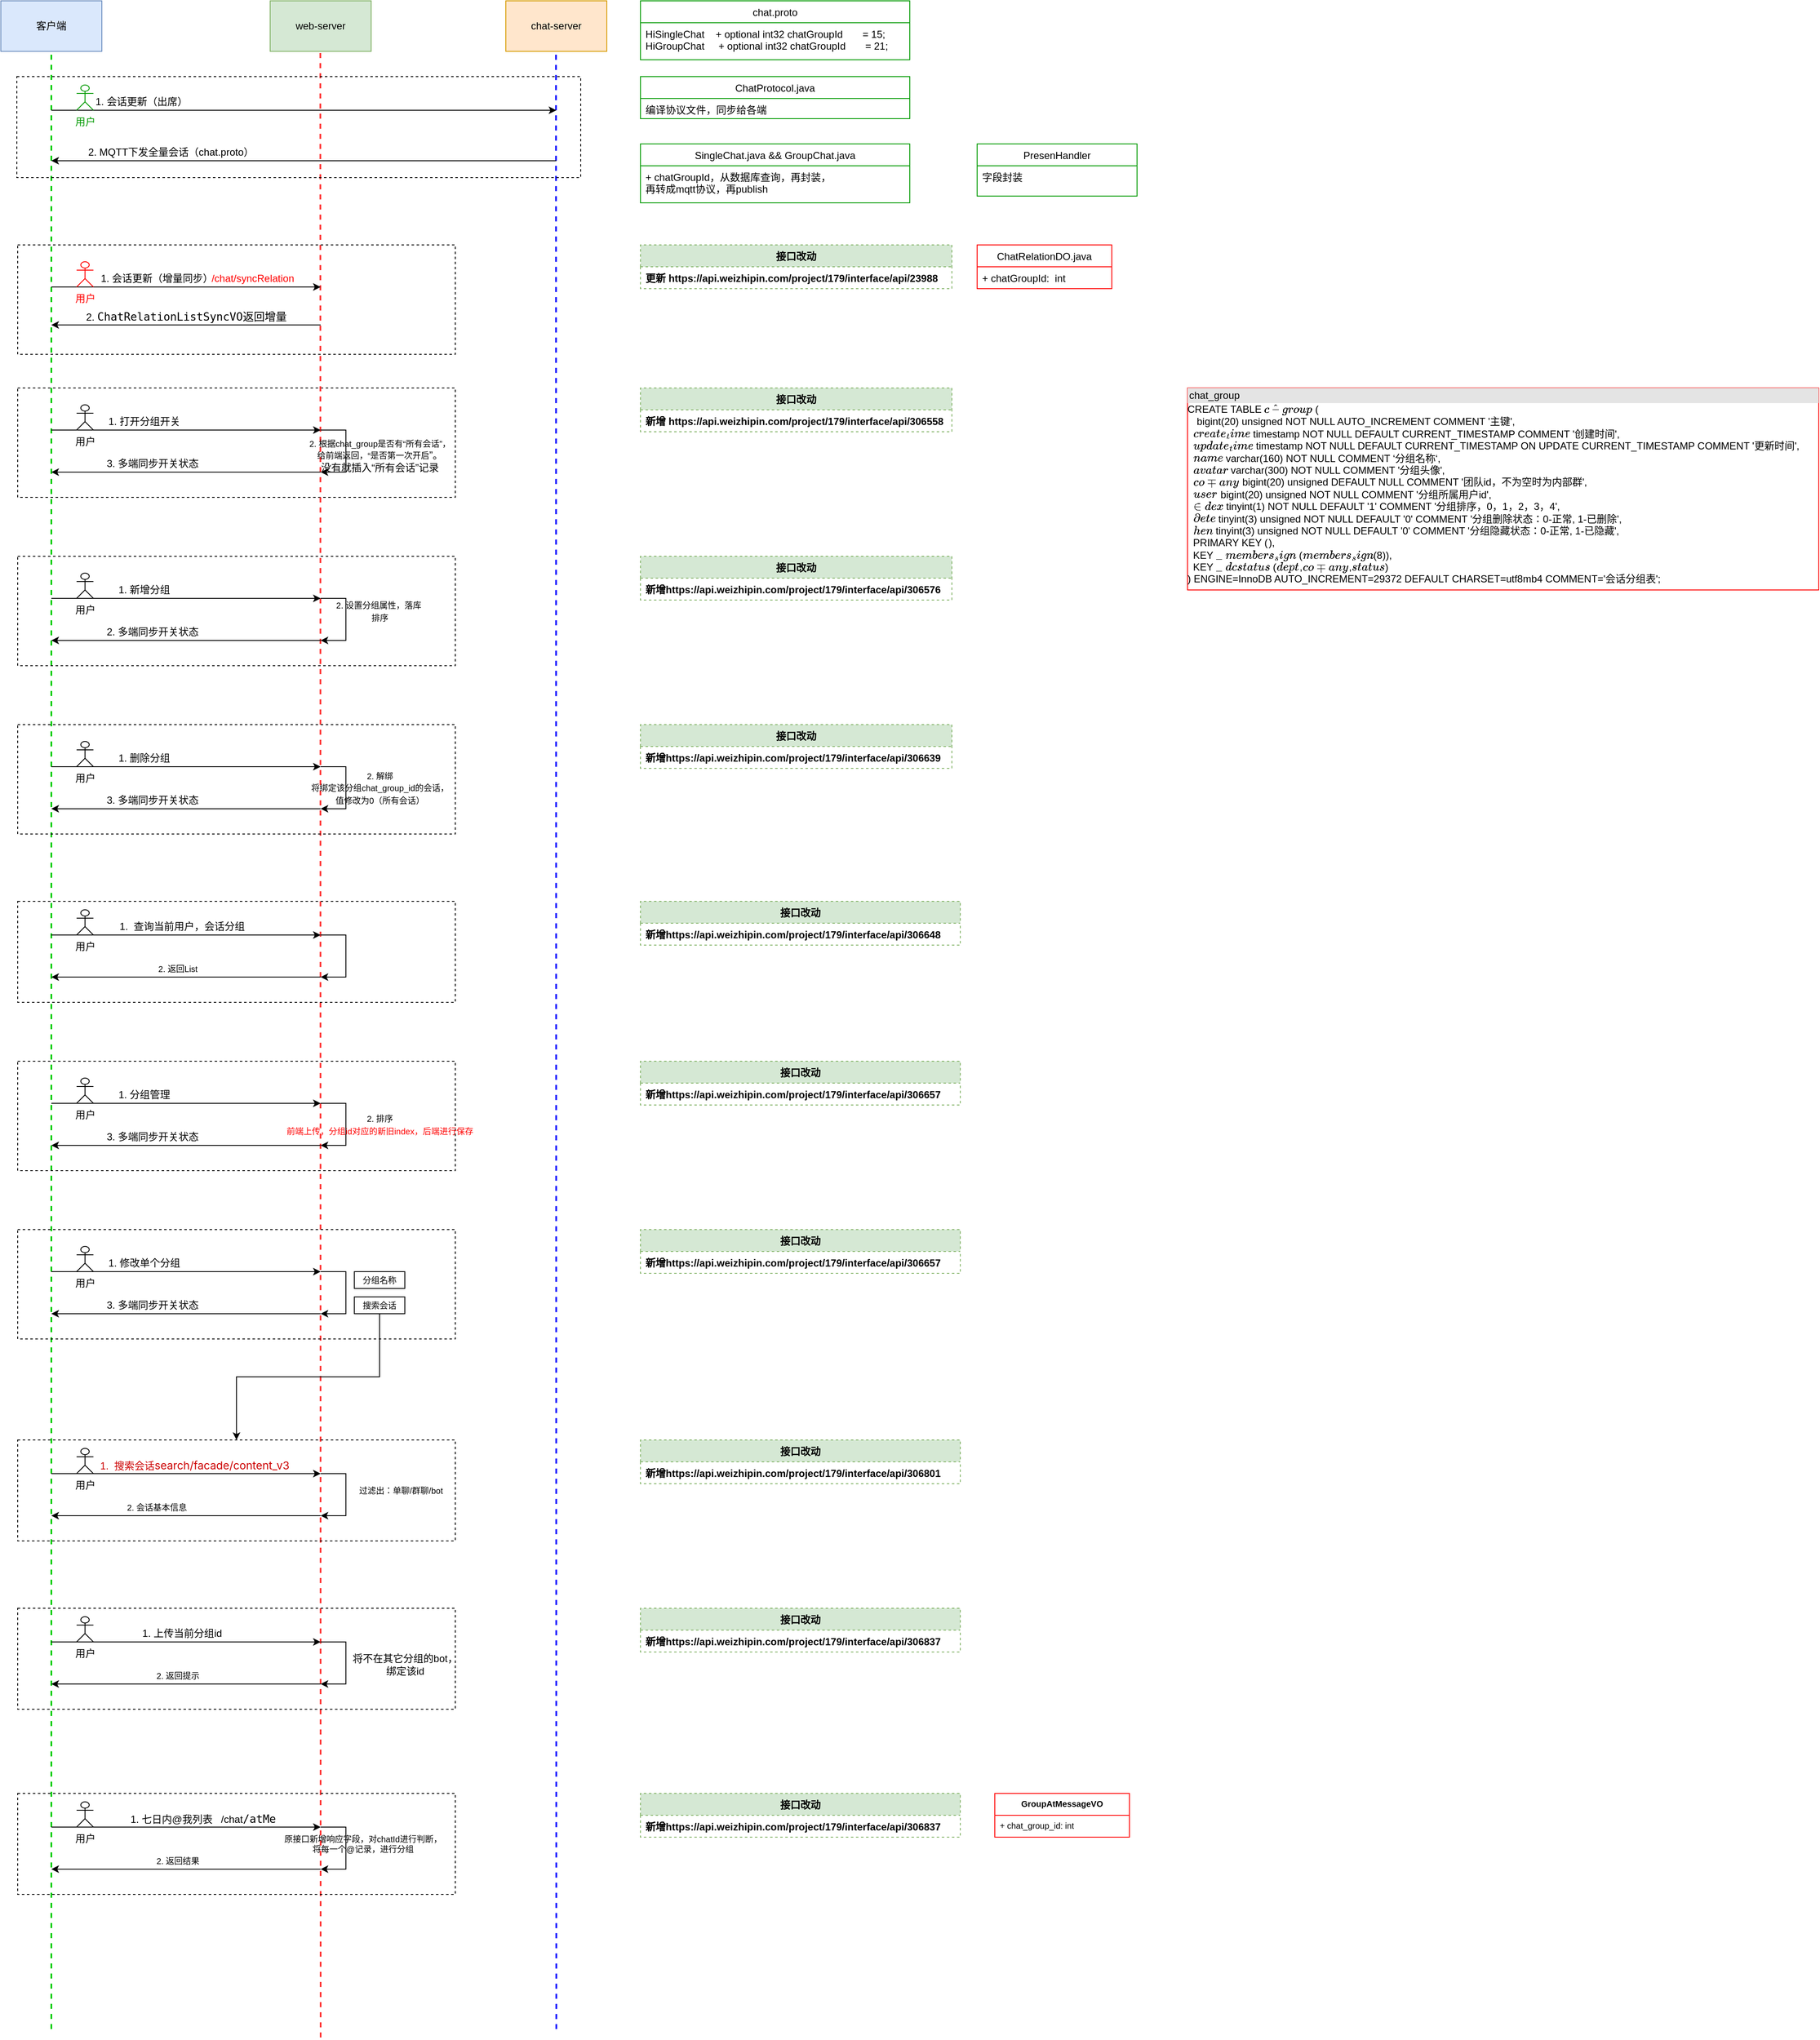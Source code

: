 <mxfile version="18.0.7" type="github">
  <diagram id="2Kw0UDBsUmubdd8x-OYx" name="Page-1">
    <mxGraphModel dx="1878" dy="953" grid="1" gridSize="10" guides="1" tooltips="1" connect="1" arrows="1" fold="1" page="1" pageScale="1" pageWidth="827" pageHeight="1169" math="0" shadow="0">
      <root>
        <mxCell id="0" />
        <mxCell id="1" parent="0" />
        <mxCell id="W-_6HZPZvxM8ELVaEarW-81" value="" style="rounded=0;whiteSpace=wrap;html=1;labelBackgroundColor=none;fontColor=#000000;strokeColor=#000000;dashed=1;fillColor=none;" vertex="1" parent="1">
          <mxGeometry x="80" y="530" width="520" height="130" as="geometry" />
        </mxCell>
        <mxCell id="W-_6HZPZvxM8ELVaEarW-2" value="客户端" style="rounded=0;whiteSpace=wrap;html=1;fillColor=#dae8fc;strokeColor=#6c8ebf;" vertex="1" parent="1">
          <mxGeometry x="60" y="70" width="120" height="60" as="geometry" />
        </mxCell>
        <mxCell id="W-_6HZPZvxM8ELVaEarW-3" value="web-server" style="rounded=0;whiteSpace=wrap;html=1;fillColor=#d5e8d4;strokeColor=#82b366;" vertex="1" parent="1">
          <mxGeometry x="380" y="70" width="120" height="60" as="geometry" />
        </mxCell>
        <mxCell id="W-_6HZPZvxM8ELVaEarW-5" value="" style="endArrow=none;dashed=1;html=1;rounded=0;entryX=0.5;entryY=1;entryDx=0;entryDy=0;strokeColor=#00CC00;strokeWidth=2;" edge="1" parent="1" target="W-_6HZPZvxM8ELVaEarW-2">
          <mxGeometry width="50" height="50" relative="1" as="geometry">
            <mxPoint x="120" y="2480" as="sourcePoint" />
            <mxPoint x="530" y="240" as="targetPoint" />
          </mxGeometry>
        </mxCell>
        <mxCell id="W-_6HZPZvxM8ELVaEarW-6" value="" style="endArrow=none;dashed=1;html=1;rounded=0;entryX=0.5;entryY=1;entryDx=0;entryDy=0;strokeWidth=2;strokeColor=#FF3333;" edge="1" parent="1">
          <mxGeometry width="50" height="50" relative="1" as="geometry">
            <mxPoint x="440" y="2490" as="sourcePoint" />
            <mxPoint x="439.63" y="130" as="targetPoint" />
          </mxGeometry>
        </mxCell>
        <mxCell id="W-_6HZPZvxM8ELVaEarW-8" value="chat-server" style="rounded=0;whiteSpace=wrap;html=1;fillColor=#ffe6cc;strokeColor=#d79b00;" vertex="1" parent="1">
          <mxGeometry x="660" y="70" width="120" height="60" as="geometry" />
        </mxCell>
        <mxCell id="W-_6HZPZvxM8ELVaEarW-9" value="" style="endArrow=none;dashed=1;html=1;entryX=0.5;entryY=1;entryDx=0;entryDy=0;strokeColor=#0000FF;curved=1;strokeWidth=2;" edge="1" parent="1">
          <mxGeometry width="50" height="50" relative="1" as="geometry">
            <mxPoint x="720" y="2480" as="sourcePoint" />
            <mxPoint x="719.63" y="130" as="targetPoint" />
          </mxGeometry>
        </mxCell>
        <mxCell id="W-_6HZPZvxM8ELVaEarW-14" value="" style="endArrow=classic;html=1;rounded=0;" edge="1" parent="1">
          <mxGeometry width="50" height="50" relative="1" as="geometry">
            <mxPoint x="120" y="200" as="sourcePoint" />
            <mxPoint x="720" y="200" as="targetPoint" />
          </mxGeometry>
        </mxCell>
        <mxCell id="W-_6HZPZvxM8ELVaEarW-15" value="&lt;span style=&quot;white-space: pre;&quot;&gt;	&lt;/span&gt;1. 会话更新（出席）" style="text;html=1;align=center;verticalAlign=middle;resizable=0;points=[];autosize=1;strokeColor=none;fillColor=none;" vertex="1" parent="1">
          <mxGeometry x="150" y="180" width="150" height="20" as="geometry" />
        </mxCell>
        <mxCell id="W-_6HZPZvxM8ELVaEarW-16" value="&lt;font color=&quot;#009900&quot;&gt;用户&lt;/font&gt;" style="shape=umlActor;verticalLabelPosition=bottom;verticalAlign=top;html=1;strokeColor=#009900;" vertex="1" parent="1">
          <mxGeometry x="150" y="170" width="20" height="30" as="geometry" />
        </mxCell>
        <mxCell id="W-_6HZPZvxM8ELVaEarW-19" value="" style="endArrow=classic;html=1;rounded=0;" edge="1" parent="1">
          <mxGeometry width="50" height="50" relative="1" as="geometry">
            <mxPoint x="120" y="410" as="sourcePoint" />
            <mxPoint x="440" y="410" as="targetPoint" />
          </mxGeometry>
        </mxCell>
        <mxCell id="W-_6HZPZvxM8ELVaEarW-20" value="" style="endArrow=classic;html=1;rounded=0;" edge="1" parent="1">
          <mxGeometry width="50" height="50" relative="1" as="geometry">
            <mxPoint x="720" y="260" as="sourcePoint" />
            <mxPoint x="120" y="260" as="targetPoint" />
          </mxGeometry>
        </mxCell>
        <mxCell id="W-_6HZPZvxM8ELVaEarW-21" value="2. MQTT下发全量会话（chat.proto）&amp;nbsp; &amp;nbsp; &amp;nbsp;" style="text;html=1;align=center;verticalAlign=middle;resizable=0;points=[];autosize=1;strokeColor=none;fillColor=none;" vertex="1" parent="1">
          <mxGeometry x="155" y="240" width="230" height="20" as="geometry" />
        </mxCell>
        <mxCell id="W-_6HZPZvxM8ELVaEarW-22" value="chat.proto" style="swimlane;fontStyle=0;childLayout=stackLayout;horizontal=1;startSize=26;fillColor=none;horizontalStack=0;resizeParent=1;resizeParentMax=0;resizeLast=0;collapsible=1;marginBottom=0;fontColor=default;strokeColor=#009900;" vertex="1" parent="1">
          <mxGeometry x="820" y="70" width="320" height="70" as="geometry" />
        </mxCell>
        <mxCell id="W-_6HZPZvxM8ELVaEarW-24" value="HiSingleChat    + optional int32 chatGroupId       = 15;&#xa;HiGroupChat     + optional int32 chatGroupId       = 21;" style="text;strokeColor=#009900;fillColor=none;align=left;verticalAlign=top;spacingLeft=4;spacingRight=4;overflow=hidden;rotatable=0;points=[[0,0.5],[1,0.5]];portConstraint=eastwest;labelBackgroundColor=default;" vertex="1" parent="W-_6HZPZvxM8ELVaEarW-22">
          <mxGeometry y="26" width="320" height="44" as="geometry" />
        </mxCell>
        <mxCell id="W-_6HZPZvxM8ELVaEarW-32" value="ChatProtocol.java" style="swimlane;fontStyle=0;childLayout=stackLayout;horizontal=1;startSize=26;fillColor=none;horizontalStack=0;resizeParent=1;resizeParentMax=0;resizeLast=0;collapsible=1;marginBottom=0;fontColor=default;strokeColor=#009900;" vertex="1" parent="1">
          <mxGeometry x="820" y="160" width="320" height="50" as="geometry" />
        </mxCell>
        <mxCell id="W-_6HZPZvxM8ELVaEarW-33" value="编译协议文件，同步给各端" style="text;strokeColor=#009900;fillColor=none;align=left;verticalAlign=top;spacingLeft=4;spacingRight=4;overflow=hidden;rotatable=0;points=[[0,0.5],[1,0.5]];portConstraint=eastwest;labelBackgroundColor=default;" vertex="1" parent="W-_6HZPZvxM8ELVaEarW-32">
          <mxGeometry y="26" width="320" height="24" as="geometry" />
        </mxCell>
        <mxCell id="W-_6HZPZvxM8ELVaEarW-34" value="SingleChat.java &amp;&amp; GroupChat.java" style="swimlane;fontStyle=0;childLayout=stackLayout;horizontal=1;startSize=26;fillColor=none;horizontalStack=0;resizeParent=1;resizeParentMax=0;resizeLast=0;collapsible=1;marginBottom=0;fontColor=default;strokeColor=#009900;" vertex="1" parent="1">
          <mxGeometry x="820" y="240" width="320" height="70" as="geometry" />
        </mxCell>
        <mxCell id="W-_6HZPZvxM8ELVaEarW-35" value="+ chatGroupId，从数据库查询，再封装，&#xa;再转成mqtt协议，再publish" style="text;strokeColor=#009900;fillColor=none;align=left;verticalAlign=top;spacingLeft=4;spacingRight=4;overflow=hidden;rotatable=0;points=[[0,0.5],[1,0.5]];portConstraint=eastwest;labelBackgroundColor=default;" vertex="1" parent="W-_6HZPZvxM8ELVaEarW-34">
          <mxGeometry y="26" width="320" height="44" as="geometry" />
        </mxCell>
        <mxCell id="W-_6HZPZvxM8ELVaEarW-55" value="&lt;font color=&quot;#ff0000&quot;&gt;用户&lt;/font&gt;" style="shape=umlActor;verticalLabelPosition=bottom;verticalAlign=top;html=1;strokeColor=#FF0000;" vertex="1" parent="1">
          <mxGeometry x="150" y="380" width="20" height="30" as="geometry" />
        </mxCell>
        <mxCell id="W-_6HZPZvxM8ELVaEarW-61" value="&lt;font color=&quot;#000000&quot;&gt;1. 会话更新（增量同步）&lt;/font&gt;" style="text;html=1;align=center;verticalAlign=middle;resizable=0;points=[];autosize=1;strokeColor=none;fillColor=none;fontColor=#009900;" vertex="1" parent="1">
          <mxGeometry x="170" y="390" width="150" height="20" as="geometry" />
        </mxCell>
        <mxCell id="W-_6HZPZvxM8ELVaEarW-64" value="/chat/syncRelation" style="text;html=1;align=center;verticalAlign=middle;resizable=0;points=[];autosize=1;strokeColor=none;fillColor=none;fontColor=#FF0000;" vertex="1" parent="1">
          <mxGeometry x="304" y="390" width="110" height="20" as="geometry" />
        </mxCell>
        <mxCell id="W-_6HZPZvxM8ELVaEarW-66" value="ChatRelationDO.java" style="swimlane;fontStyle=0;align=center;verticalAlign=top;childLayout=stackLayout;horizontal=1;startSize=26;horizontalStack=0;resizeParent=1;resizeParentMax=0;resizeLast=0;collapsible=1;marginBottom=0;labelBackgroundColor=none;fontColor=#000000;strokeColor=#FF0000;" vertex="1" parent="1">
          <mxGeometry x="1220" y="360" width="160" height="52" as="geometry" />
        </mxCell>
        <mxCell id="W-_6HZPZvxM8ELVaEarW-67" value="+ chatGroupId:  int" style="text;strokeColor=#FF0000;fillColor=none;align=left;verticalAlign=top;spacingLeft=4;spacingRight=4;overflow=hidden;rotatable=0;points=[[0,0.5],[1,0.5]];portConstraint=eastwest;labelBackgroundColor=none;fontColor=#000000;" vertex="1" parent="W-_6HZPZvxM8ELVaEarW-66">
          <mxGeometry y="26" width="160" height="26" as="geometry" />
        </mxCell>
        <mxCell id="W-_6HZPZvxM8ELVaEarW-70" value="" style="endArrow=classic;html=1;rounded=0;" edge="1" parent="1">
          <mxGeometry width="50" height="50" relative="1" as="geometry">
            <mxPoint x="440" y="455.09" as="sourcePoint" />
            <mxPoint x="120" y="455.09" as="targetPoint" />
          </mxGeometry>
        </mxCell>
        <mxCell id="W-_6HZPZvxM8ELVaEarW-71" value="2.&amp;nbsp;&lt;span style=&quot;font-family: &amp;quot;JetBrains Mono&amp;quot;, monospace; font-size: 9.8pt;&quot;&gt;ChatRelationListSyncVO返回增量&lt;/span&gt;" style="text;html=1;align=center;verticalAlign=middle;resizable=0;points=[];autosize=1;strokeColor=none;fillColor=none;fontColor=#000000;" vertex="1" parent="1">
          <mxGeometry x="155" y="435.09" width="250" height="20" as="geometry" />
        </mxCell>
        <mxCell id="W-_6HZPZvxM8ELVaEarW-74" value="" style="endArrow=classic;html=1;rounded=0;" edge="1" parent="1">
          <mxGeometry width="50" height="50" relative="1" as="geometry">
            <mxPoint x="120" y="580" as="sourcePoint" />
            <mxPoint x="440" y="580" as="targetPoint" />
          </mxGeometry>
        </mxCell>
        <mxCell id="W-_6HZPZvxM8ELVaEarW-75" value="用户" style="shape=umlActor;verticalLabelPosition=bottom;verticalAlign=top;html=1;strokeColor=#000000;" vertex="1" parent="1">
          <mxGeometry x="150" y="550" width="20" height="30" as="geometry" />
        </mxCell>
        <mxCell id="W-_6HZPZvxM8ELVaEarW-78" value="1. 打开分组开关" style="text;html=1;align=center;verticalAlign=middle;resizable=0;points=[];autosize=1;strokeColor=none;fillColor=none;fontColor=#000000;" vertex="1" parent="1">
          <mxGeometry x="180" y="560" width="100" height="20" as="geometry" />
        </mxCell>
        <mxCell id="W-_6HZPZvxM8ELVaEarW-79" value="" style="endArrow=classic;html=1;rounded=0;" edge="1" parent="1">
          <mxGeometry width="50" height="50" relative="1" as="geometry">
            <mxPoint x="440" y="630" as="sourcePoint" />
            <mxPoint x="120" y="630" as="targetPoint" />
          </mxGeometry>
        </mxCell>
        <mxCell id="W-_6HZPZvxM8ELVaEarW-80" value="3. 多端同步开关状态" style="text;html=1;align=center;verticalAlign=middle;resizable=0;points=[];autosize=1;strokeColor=none;fillColor=none;fontColor=#000000;" vertex="1" parent="1">
          <mxGeometry x="180" y="610" width="120" height="20" as="geometry" />
        </mxCell>
        <mxCell id="W-_6HZPZvxM8ELVaEarW-82" value="" style="endArrow=classic;html=1;rounded=0;fontColor=#000000;" edge="1" parent="1">
          <mxGeometry width="50" height="50" relative="1" as="geometry">
            <mxPoint x="440" y="580" as="sourcePoint" />
            <mxPoint x="440" y="630" as="targetPoint" />
            <Array as="points">
              <mxPoint x="470" y="580" />
              <mxPoint x="470" y="630" />
            </Array>
          </mxGeometry>
        </mxCell>
        <mxCell id="W-_6HZPZvxM8ELVaEarW-87" value="&lt;font style=&quot;font-size: 10px;&quot;&gt;2. 根据chat_group是否有“所有会话”，&lt;br style=&quot;font-size: 10px;&quot;&gt;给前端返回，“是否第一次开启&lt;/font&gt;”。&lt;br&gt;没有就插入“所有会话”记录" style="text;html=1;align=center;verticalAlign=middle;resizable=0;points=[];autosize=1;strokeColor=none;fillColor=none;fontColor=#000000;" vertex="1" parent="1">
          <mxGeometry x="400" y="585" width="220" height="50" as="geometry" />
        </mxCell>
        <mxCell id="W-_6HZPZvxM8ELVaEarW-88" value="" style="rounded=0;whiteSpace=wrap;html=1;labelBackgroundColor=none;fontColor=#000000;strokeColor=#000000;dashed=1;fillColor=none;" vertex="1" parent="1">
          <mxGeometry x="80" y="730" width="520" height="130" as="geometry" />
        </mxCell>
        <mxCell id="W-_6HZPZvxM8ELVaEarW-89" value="" style="endArrow=classic;html=1;rounded=0;" edge="1" parent="1">
          <mxGeometry width="50" height="50" relative="1" as="geometry">
            <mxPoint x="120" y="780" as="sourcePoint" />
            <mxPoint x="440" y="780" as="targetPoint" />
          </mxGeometry>
        </mxCell>
        <mxCell id="W-_6HZPZvxM8ELVaEarW-90" value="用户" style="shape=umlActor;verticalLabelPosition=bottom;verticalAlign=top;html=1;strokeColor=#000000;" vertex="1" parent="1">
          <mxGeometry x="150" y="750" width="20" height="30" as="geometry" />
        </mxCell>
        <mxCell id="W-_6HZPZvxM8ELVaEarW-91" value="1. 新增分组" style="text;html=1;align=center;verticalAlign=middle;resizable=0;points=[];autosize=1;strokeColor=none;fillColor=none;fontColor=#000000;" vertex="1" parent="1">
          <mxGeometry x="190" y="760" width="80" height="20" as="geometry" />
        </mxCell>
        <mxCell id="W-_6HZPZvxM8ELVaEarW-92" value="" style="endArrow=classic;html=1;rounded=0;" edge="1" parent="1">
          <mxGeometry width="50" height="50" relative="1" as="geometry">
            <mxPoint x="440" y="830" as="sourcePoint" />
            <mxPoint x="120" y="830" as="targetPoint" />
          </mxGeometry>
        </mxCell>
        <mxCell id="W-_6HZPZvxM8ELVaEarW-93" value="2. 多端同步开关状态" style="text;html=1;align=center;verticalAlign=middle;resizable=0;points=[];autosize=1;strokeColor=none;fillColor=none;fontColor=#000000;" vertex="1" parent="1">
          <mxGeometry x="180" y="810" width="120" height="20" as="geometry" />
        </mxCell>
        <mxCell id="W-_6HZPZvxM8ELVaEarW-94" value="" style="endArrow=classic;html=1;rounded=0;fontColor=#000000;" edge="1" parent="1">
          <mxGeometry width="50" height="50" relative="1" as="geometry">
            <mxPoint x="440" y="780" as="sourcePoint" />
            <mxPoint x="440" y="830" as="targetPoint" />
            <Array as="points">
              <mxPoint x="470" y="780" />
              <mxPoint x="470" y="830" />
            </Array>
          </mxGeometry>
        </mxCell>
        <mxCell id="W-_6HZPZvxM8ELVaEarW-95" value="&lt;span style=&quot;font-size: 10px;&quot;&gt;2. 设置分组属性，落库&amp;nbsp;&lt;br&gt;排序&lt;br&gt;&lt;/span&gt;" style="text;html=1;align=center;verticalAlign=middle;resizable=0;points=[];autosize=1;strokeColor=none;fillColor=none;fontColor=#000000;" vertex="1" parent="1">
          <mxGeometry x="440" y="780" width="140" height="30" as="geometry" />
        </mxCell>
        <mxCell id="W-_6HZPZvxM8ELVaEarW-96" value="&lt;div style=&quot;box-sizing:border-box;width:100%;background:#e4e4e4;padding:2px;&quot;&gt;chat_group&lt;/div&gt;&lt;div&gt;CREATE TABLE `chat_group` (&lt;/div&gt;&lt;div&gt;&amp;nbsp; `id` bigint(20) unsigned NOT NULL AUTO_INCREMENT COMMENT &#39;主键&#39;,&lt;/div&gt;&lt;div&gt;&amp;nbsp; `create_time` timestamp NOT NULL DEFAULT CURRENT_TIMESTAMP COMMENT &#39;创建时间&#39;,&lt;/div&gt;&lt;div&gt;&amp;nbsp; `update_time` timestamp NOT NULL DEFAULT CURRENT_TIMESTAMP ON UPDATE CURRENT_TIMESTAMP COMMENT &#39;更新时间&#39;,&lt;/div&gt;&lt;div&gt;&amp;nbsp; `name` varchar(160) NOT NULL COMMENT ‘分组名称‘,&lt;/div&gt;&lt;div&gt;&amp;nbsp; `avatar` varchar(300) NOT NULL COMMENT &#39;分组头像&#39;,&lt;/div&gt;&lt;div&gt;&amp;nbsp; `company_id` bigint(20) unsigned DEFAULT NULL COMMENT &#39;团队id，不为空时为内部群&#39;,&lt;/div&gt;&lt;div&gt;&amp;nbsp; `user_id` bigint(20) unsigned NOT NULL COMMENT &#39;分组所属用户id&#39;,&lt;/div&gt;&lt;div&gt;&amp;nbsp; `index` tinyint(1) NOT NULL DEFAULT &#39;1&#39; COMMENT &#39;分组排序，0，1，2，3，4&#39;,&lt;/div&gt;&lt;div&gt;&amp;nbsp; `delete` tinyint(3) unsigned NOT NULL DEFAULT &#39;0&#39; COMMENT &#39;分组删除状态：0-正常, 1-已删除&#39;,&lt;/div&gt;&lt;div&gt;&amp;nbsp; `hidden` tinyint(3) unsigned NOT NULL DEFAULT &#39;0&#39; COMMENT &#39;分组隐藏状态：0-正常, 1-已隐藏&#39;,&lt;/div&gt;&lt;div&gt;&amp;nbsp; PRIMARY KEY (`id`),&lt;/div&gt;&lt;div&gt;&amp;nbsp; KEY `idx_members_sign` (`members_sign`(8)),&lt;/div&gt;&lt;div&gt;&amp;nbsp; KEY `idx_did_cid_status` (`dept_id`,`company_id`,`status`)&lt;/div&gt;&lt;div&gt;) ENGINE=InnoDB AUTO_INCREMENT=29372 DEFAULT CHARSET=utf8mb4 COMMENT=&#39;会话分组表&#39;;&lt;/div&gt;" style="verticalAlign=top;align=left;overflow=fill;html=1;labelBackgroundColor=none;fontColor=#000000;strokeColor=#FF0000;" vertex="1" parent="1">
          <mxGeometry x="1470" y="530" width="750" height="240" as="geometry" />
        </mxCell>
        <mxCell id="W-_6HZPZvxM8ELVaEarW-97" value="" style="rounded=0;whiteSpace=wrap;html=1;labelBackgroundColor=none;fontColor=#000000;strokeColor=#000000;dashed=1;fillColor=none;" vertex="1" parent="1">
          <mxGeometry x="80" y="930" width="520" height="130" as="geometry" />
        </mxCell>
        <mxCell id="W-_6HZPZvxM8ELVaEarW-98" value="" style="endArrow=classic;html=1;rounded=0;" edge="1" parent="1">
          <mxGeometry width="50" height="50" relative="1" as="geometry">
            <mxPoint x="120" y="980" as="sourcePoint" />
            <mxPoint x="440" y="980" as="targetPoint" />
          </mxGeometry>
        </mxCell>
        <mxCell id="W-_6HZPZvxM8ELVaEarW-99" value="用户" style="shape=umlActor;verticalLabelPosition=bottom;verticalAlign=top;html=1;strokeColor=#000000;" vertex="1" parent="1">
          <mxGeometry x="150" y="950" width="20" height="30" as="geometry" />
        </mxCell>
        <mxCell id="W-_6HZPZvxM8ELVaEarW-100" value="1. 删除分组" style="text;html=1;align=center;verticalAlign=middle;resizable=0;points=[];autosize=1;strokeColor=none;fillColor=none;fontColor=#000000;" vertex="1" parent="1">
          <mxGeometry x="190" y="960" width="80" height="20" as="geometry" />
        </mxCell>
        <mxCell id="W-_6HZPZvxM8ELVaEarW-101" value="" style="endArrow=classic;html=1;rounded=0;" edge="1" parent="1">
          <mxGeometry width="50" height="50" relative="1" as="geometry">
            <mxPoint x="440" y="1030" as="sourcePoint" />
            <mxPoint x="120" y="1030" as="targetPoint" />
          </mxGeometry>
        </mxCell>
        <mxCell id="W-_6HZPZvxM8ELVaEarW-102" value="3. 多端同步开关状态" style="text;html=1;align=center;verticalAlign=middle;resizable=0;points=[];autosize=1;strokeColor=none;fillColor=none;fontColor=#000000;" vertex="1" parent="1">
          <mxGeometry x="180" y="1010" width="120" height="20" as="geometry" />
        </mxCell>
        <mxCell id="W-_6HZPZvxM8ELVaEarW-103" value="" style="endArrow=classic;html=1;rounded=0;fontColor=#000000;" edge="1" parent="1">
          <mxGeometry width="50" height="50" relative="1" as="geometry">
            <mxPoint x="440" y="980" as="sourcePoint" />
            <mxPoint x="440" y="1030" as="targetPoint" />
            <Array as="points">
              <mxPoint x="470" y="980" />
              <mxPoint x="470" y="1030" />
            </Array>
          </mxGeometry>
        </mxCell>
        <mxCell id="W-_6HZPZvxM8ELVaEarW-104" value="&lt;span style=&quot;font-size: 10px;&quot;&gt;2. 解绑&lt;br&gt;将绑定该分组chat_group_id的会话，&lt;br&gt;值修改为0（所有会话）&lt;br&gt;&lt;/span&gt;" style="text;html=1;align=center;verticalAlign=middle;resizable=0;points=[];autosize=1;strokeColor=none;fillColor=none;fontColor=#000000;" vertex="1" parent="1">
          <mxGeometry x="405" y="980" width="210" height="50" as="geometry" />
        </mxCell>
        <mxCell id="W-_6HZPZvxM8ELVaEarW-105" value="" style="rounded=0;whiteSpace=wrap;html=1;labelBackgroundColor=none;fontColor=#000000;strokeColor=#000000;dashed=1;fillColor=none;" vertex="1" parent="1">
          <mxGeometry x="80" y="1330" width="520" height="130" as="geometry" />
        </mxCell>
        <mxCell id="W-_6HZPZvxM8ELVaEarW-106" value="" style="endArrow=classic;html=1;rounded=0;" edge="1" parent="1">
          <mxGeometry width="50" height="50" relative="1" as="geometry">
            <mxPoint x="120" y="1380.0" as="sourcePoint" />
            <mxPoint x="440" y="1380.0" as="targetPoint" />
          </mxGeometry>
        </mxCell>
        <mxCell id="W-_6HZPZvxM8ELVaEarW-107" value="用户" style="shape=umlActor;verticalLabelPosition=bottom;verticalAlign=top;html=1;strokeColor=#000000;" vertex="1" parent="1">
          <mxGeometry x="150" y="1350" width="20" height="30" as="geometry" />
        </mxCell>
        <mxCell id="W-_6HZPZvxM8ELVaEarW-108" value="1. 分组管理" style="text;html=1;align=center;verticalAlign=middle;resizable=0;points=[];autosize=1;strokeColor=none;fillColor=none;fontColor=#000000;" vertex="1" parent="1">
          <mxGeometry x="190" y="1360" width="80" height="20" as="geometry" />
        </mxCell>
        <mxCell id="W-_6HZPZvxM8ELVaEarW-109" value="" style="endArrow=classic;html=1;rounded=0;" edge="1" parent="1">
          <mxGeometry width="50" height="50" relative="1" as="geometry">
            <mxPoint x="440" y="1430.0" as="sourcePoint" />
            <mxPoint x="120" y="1430.0" as="targetPoint" />
          </mxGeometry>
        </mxCell>
        <mxCell id="W-_6HZPZvxM8ELVaEarW-110" value="3. 多端同步开关状态" style="text;html=1;align=center;verticalAlign=middle;resizable=0;points=[];autosize=1;strokeColor=none;fillColor=none;fontColor=#000000;" vertex="1" parent="1">
          <mxGeometry x="180" y="1410" width="120" height="20" as="geometry" />
        </mxCell>
        <mxCell id="W-_6HZPZvxM8ELVaEarW-111" value="" style="endArrow=classic;html=1;rounded=0;fontColor=#000000;" edge="1" parent="1">
          <mxGeometry width="50" height="50" relative="1" as="geometry">
            <mxPoint x="440" y="1380.0" as="sourcePoint" />
            <mxPoint x="440" y="1430.0" as="targetPoint" />
            <Array as="points">
              <mxPoint x="470" y="1380" />
              <mxPoint x="470" y="1430" />
            </Array>
          </mxGeometry>
        </mxCell>
        <mxCell id="W-_6HZPZvxM8ELVaEarW-112" value="&lt;span style=&quot;font-size: 10px;&quot;&gt;2. 排序&lt;br&gt;&lt;font color=&quot;#ff0000&quot;&gt;前端上传，分组id对应的新旧index，后端进行保存&lt;/font&gt;&lt;br&gt;&lt;/span&gt;" style="text;html=1;align=center;verticalAlign=middle;resizable=0;points=[];autosize=1;strokeColor=none;fillColor=none;fontColor=#000000;" vertex="1" parent="1">
          <mxGeometry x="370" y="1390" width="280" height="30" as="geometry" />
        </mxCell>
        <mxCell id="W-_6HZPZvxM8ELVaEarW-113" value="" style="rounded=0;whiteSpace=wrap;html=1;labelBackgroundColor=none;fontColor=#000000;strokeColor=#000000;dashed=1;fillColor=none;" vertex="1" parent="1">
          <mxGeometry x="80" y="1530" width="520" height="130" as="geometry" />
        </mxCell>
        <mxCell id="W-_6HZPZvxM8ELVaEarW-114" value="" style="endArrow=classic;html=1;rounded=0;" edge="1" parent="1">
          <mxGeometry width="50" height="50" relative="1" as="geometry">
            <mxPoint x="120" y="1580" as="sourcePoint" />
            <mxPoint x="440" y="1580" as="targetPoint" />
          </mxGeometry>
        </mxCell>
        <mxCell id="W-_6HZPZvxM8ELVaEarW-115" value="用户" style="shape=umlActor;verticalLabelPosition=bottom;verticalAlign=top;html=1;strokeColor=#000000;" vertex="1" parent="1">
          <mxGeometry x="150" y="1550" width="20" height="30" as="geometry" />
        </mxCell>
        <mxCell id="W-_6HZPZvxM8ELVaEarW-116" value="1. 修改单个分组" style="text;html=1;align=center;verticalAlign=middle;resizable=0;points=[];autosize=1;strokeColor=none;fillColor=none;fontColor=#000000;" vertex="1" parent="1">
          <mxGeometry x="180" y="1560" width="100" height="20" as="geometry" />
        </mxCell>
        <mxCell id="W-_6HZPZvxM8ELVaEarW-117" value="" style="endArrow=classic;html=1;rounded=0;" edge="1" parent="1">
          <mxGeometry width="50" height="50" relative="1" as="geometry">
            <mxPoint x="440" y="1630" as="sourcePoint" />
            <mxPoint x="120" y="1630" as="targetPoint" />
          </mxGeometry>
        </mxCell>
        <mxCell id="W-_6HZPZvxM8ELVaEarW-118" value="3. 多端同步开关状态" style="text;html=1;align=center;verticalAlign=middle;resizable=0;points=[];autosize=1;strokeColor=none;fillColor=none;fontColor=#000000;" vertex="1" parent="1">
          <mxGeometry x="180" y="1610" width="120" height="20" as="geometry" />
        </mxCell>
        <mxCell id="W-_6HZPZvxM8ELVaEarW-119" value="" style="endArrow=classic;html=1;rounded=0;fontColor=#000000;" edge="1" parent="1">
          <mxGeometry width="50" height="50" relative="1" as="geometry">
            <mxPoint x="440" y="1580" as="sourcePoint" />
            <mxPoint x="440" y="1630" as="targetPoint" />
            <Array as="points">
              <mxPoint x="470" y="1580" />
              <mxPoint x="470" y="1630" />
            </Array>
          </mxGeometry>
        </mxCell>
        <mxCell id="W-_6HZPZvxM8ELVaEarW-120" value="&lt;span style=&quot;font-size: 10px;&quot;&gt;&lt;br&gt;&lt;br&gt;&lt;/span&gt;" style="text;html=1;align=center;verticalAlign=middle;resizable=0;points=[];autosize=1;strokeColor=none;fillColor=none;fontColor=#000000;" vertex="1" parent="1">
          <mxGeometry x="500" y="1590" width="20" height="30" as="geometry" />
        </mxCell>
        <mxCell id="W-_6HZPZvxM8ELVaEarW-121" value="&lt;span style=&quot;color: rgb(0, 0, 0);&quot;&gt;分组名称&lt;/span&gt;" style="rounded=0;whiteSpace=wrap;html=1;labelBackgroundColor=none;fontSize=10;fontColor=#FF0000;strokeColor=#000000;fillColor=none;" vertex="1" parent="1">
          <mxGeometry x="480" y="1580" width="60" height="20" as="geometry" />
        </mxCell>
        <mxCell id="W-_6HZPZvxM8ELVaEarW-124" value="" style="edgeStyle=orthogonalEdgeStyle;rounded=0;orthogonalLoop=1;jettySize=auto;html=1;fontSize=10;fontColor=#FF0000;" edge="1" parent="1" source="W-_6HZPZvxM8ELVaEarW-122" target="W-_6HZPZvxM8ELVaEarW-123">
          <mxGeometry relative="1" as="geometry" />
        </mxCell>
        <mxCell id="W-_6HZPZvxM8ELVaEarW-122" value="&lt;span style=&quot;color: rgb(0, 0, 0);&quot;&gt;搜索会话&lt;/span&gt;" style="rounded=0;whiteSpace=wrap;html=1;labelBackgroundColor=none;fontSize=10;fontColor=#FF0000;strokeColor=#000000;fillColor=none;" vertex="1" parent="1">
          <mxGeometry x="480" y="1610" width="60" height="20" as="geometry" />
        </mxCell>
        <mxCell id="W-_6HZPZvxM8ELVaEarW-123" value="" style="whiteSpace=wrap;html=1;fontSize=10;fillColor=none;strokeColor=#000000;fontColor=#FF0000;rounded=0;labelBackgroundColor=none;dashed=1;" vertex="1" parent="1">
          <mxGeometry x="80" y="1780" width="520" height="120" as="geometry" />
        </mxCell>
        <mxCell id="W-_6HZPZvxM8ELVaEarW-125" value="" style="endArrow=classic;html=1;rounded=0;" edge="1" parent="1">
          <mxGeometry width="50" height="50" relative="1" as="geometry">
            <mxPoint x="120" y="1820" as="sourcePoint" />
            <mxPoint x="440" y="1820" as="targetPoint" />
          </mxGeometry>
        </mxCell>
        <mxCell id="W-_6HZPZvxM8ELVaEarW-126" value="用户" style="shape=umlActor;verticalLabelPosition=bottom;verticalAlign=top;html=1;strokeColor=#000000;" vertex="1" parent="1">
          <mxGeometry x="150" y="1790" width="20" height="30" as="geometry" />
        </mxCell>
        <mxCell id="W-_6HZPZvxM8ELVaEarW-127" value="&lt;font color=&quot;#cc0000&quot;&gt;1.&amp;nbsp; 搜索会话&lt;span style=&quot;font-family: -apple-system, &amp;quot;system-ui&amp;quot;, &amp;quot;Segoe UI&amp;quot;, Roboto, &amp;quot;Helvetica Neue&amp;quot;, Helvetica, &amp;quot;PingFang SC&amp;quot;, &amp;quot;Hiragino Sans GB&amp;quot;, &amp;quot;Microsoft YaHei&amp;quot;, SimSun, sans-serif; font-size: 13px; text-align: start; background-color: rgb(255, 255, 255);&quot;&gt;search/facade/content_v3&lt;/span&gt;&lt;/font&gt;" style="text;html=1;align=center;verticalAlign=middle;resizable=0;points=[];autosize=1;strokeColor=none;fillColor=none;fontColor=#000000;" vertex="1" parent="1">
          <mxGeometry x="170" y="1800" width="240" height="20" as="geometry" />
        </mxCell>
        <mxCell id="W-_6HZPZvxM8ELVaEarW-128" value="" style="endArrow=classic;html=1;rounded=0;" edge="1" parent="1">
          <mxGeometry width="50" height="50" relative="1" as="geometry">
            <mxPoint x="440" y="1870" as="sourcePoint" />
            <mxPoint x="120" y="1870" as="targetPoint" />
          </mxGeometry>
        </mxCell>
        <mxCell id="W-_6HZPZvxM8ELVaEarW-130" value="" style="endArrow=classic;html=1;rounded=0;fontColor=#000000;" edge="1" parent="1">
          <mxGeometry width="50" height="50" relative="1" as="geometry">
            <mxPoint x="440" y="1820" as="sourcePoint" />
            <mxPoint x="440" y="1870" as="targetPoint" />
            <Array as="points">
              <mxPoint x="470" y="1820" />
              <mxPoint x="470" y="1870" />
            </Array>
          </mxGeometry>
        </mxCell>
        <mxCell id="W-_6HZPZvxM8ELVaEarW-131" value="&lt;span style=&quot;font-size: 10px;&quot;&gt;过滤出：单聊/群聊/bot&lt;br&gt;&lt;/span&gt;" style="text;html=1;align=center;verticalAlign=middle;resizable=0;points=[];autosize=1;strokeColor=none;fillColor=none;fontColor=#000000;" vertex="1" parent="1">
          <mxGeometry x="470" y="1830" width="130" height="20" as="geometry" />
        </mxCell>
        <mxCell id="W-_6HZPZvxM8ELVaEarW-132" value="" style="whiteSpace=wrap;html=1;fontSize=10;fillColor=none;strokeColor=#000000;fontColor=#FF0000;rounded=0;labelBackgroundColor=none;dashed=1;" vertex="1" parent="1">
          <mxGeometry x="80" y="1980" width="520" height="120" as="geometry" />
        </mxCell>
        <mxCell id="W-_6HZPZvxM8ELVaEarW-133" value="" style="endArrow=classic;html=1;rounded=0;" edge="1" parent="1">
          <mxGeometry width="50" height="50" relative="1" as="geometry">
            <mxPoint x="120" y="2020" as="sourcePoint" />
            <mxPoint x="440" y="2020" as="targetPoint" />
          </mxGeometry>
        </mxCell>
        <mxCell id="W-_6HZPZvxM8ELVaEarW-134" value="用户" style="shape=umlActor;verticalLabelPosition=bottom;verticalAlign=top;html=1;strokeColor=#000000;" vertex="1" parent="1">
          <mxGeometry x="150" y="1990" width="20" height="30" as="geometry" />
        </mxCell>
        <mxCell id="W-_6HZPZvxM8ELVaEarW-135" value="1. 上传当前分组id" style="text;html=1;align=center;verticalAlign=middle;resizable=0;points=[];autosize=1;strokeColor=none;fillColor=none;fontColor=#000000;" vertex="1" parent="1">
          <mxGeometry x="220" y="2000" width="110" height="20" as="geometry" />
        </mxCell>
        <mxCell id="W-_6HZPZvxM8ELVaEarW-136" value="" style="endArrow=classic;html=1;rounded=0;" edge="1" parent="1">
          <mxGeometry width="50" height="50" relative="1" as="geometry">
            <mxPoint x="440" y="2070" as="sourcePoint" />
            <mxPoint x="120" y="2070" as="targetPoint" />
          </mxGeometry>
        </mxCell>
        <mxCell id="W-_6HZPZvxM8ELVaEarW-137" value="" style="endArrow=classic;html=1;rounded=0;fontColor=#000000;" edge="1" parent="1">
          <mxGeometry width="50" height="50" relative="1" as="geometry">
            <mxPoint x="440" y="2020" as="sourcePoint" />
            <mxPoint x="440" y="2070" as="targetPoint" />
            <Array as="points">
              <mxPoint x="470" y="2020" />
              <mxPoint x="470" y="2070" />
            </Array>
          </mxGeometry>
        </mxCell>
        <mxCell id="W-_6HZPZvxM8ELVaEarW-139" value="&lt;span style=&quot;font-size: 10px;&quot;&gt;2. 会话基本信息&lt;br&gt;&lt;/span&gt;" style="text;html=1;align=center;verticalAlign=middle;resizable=0;points=[];autosize=1;strokeColor=none;fillColor=none;fontColor=#000000;" vertex="1" parent="1">
          <mxGeometry x="195" y="1850" width="100" height="20" as="geometry" />
        </mxCell>
        <mxCell id="W-_6HZPZvxM8ELVaEarW-140" value="2. 返回提示" style="text;html=1;align=center;verticalAlign=middle;resizable=0;points=[];autosize=1;strokeColor=none;fillColor=none;fontSize=10;fontColor=#000000;" vertex="1" parent="1">
          <mxGeometry x="230" y="2050" width="80" height="20" as="geometry" />
        </mxCell>
        <mxCell id="W-_6HZPZvxM8ELVaEarW-141" value="" style="whiteSpace=wrap;html=1;fontSize=10;fillColor=none;strokeColor=#000000;fontColor=#FF0000;rounded=0;labelBackgroundColor=none;dashed=1;" vertex="1" parent="1">
          <mxGeometry x="80" y="1140" width="520" height="120" as="geometry" />
        </mxCell>
        <mxCell id="W-_6HZPZvxM8ELVaEarW-142" value="" style="endArrow=classic;html=1;rounded=0;" edge="1" parent="1">
          <mxGeometry width="50" height="50" relative="1" as="geometry">
            <mxPoint x="120" y="1180" as="sourcePoint" />
            <mxPoint x="440" y="1180" as="targetPoint" />
          </mxGeometry>
        </mxCell>
        <mxCell id="W-_6HZPZvxM8ELVaEarW-143" value="用户" style="shape=umlActor;verticalLabelPosition=bottom;verticalAlign=top;html=1;strokeColor=#000000;" vertex="1" parent="1">
          <mxGeometry x="150" y="1150" width="20" height="30" as="geometry" />
        </mxCell>
        <mxCell id="W-_6HZPZvxM8ELVaEarW-144" value="1.&amp;nbsp; 查询当前用户，会话分组" style="text;html=1;align=center;verticalAlign=middle;resizable=0;points=[];autosize=1;strokeColor=none;fillColor=none;fontColor=#000000;" vertex="1" parent="1">
          <mxGeometry x="195" y="1160" width="160" height="20" as="geometry" />
        </mxCell>
        <mxCell id="W-_6HZPZvxM8ELVaEarW-145" value="" style="endArrow=classic;html=1;rounded=0;" edge="1" parent="1">
          <mxGeometry width="50" height="50" relative="1" as="geometry">
            <mxPoint x="440" y="1230" as="sourcePoint" />
            <mxPoint x="120" y="1230" as="targetPoint" />
          </mxGeometry>
        </mxCell>
        <mxCell id="W-_6HZPZvxM8ELVaEarW-146" value="" style="endArrow=classic;html=1;rounded=0;fontColor=#000000;" edge="1" parent="1">
          <mxGeometry width="50" height="50" relative="1" as="geometry">
            <mxPoint x="440" y="1180" as="sourcePoint" />
            <mxPoint x="440" y="1230" as="targetPoint" />
            <Array as="points">
              <mxPoint x="470" y="1180" />
              <mxPoint x="470" y="1230" />
            </Array>
          </mxGeometry>
        </mxCell>
        <mxCell id="W-_6HZPZvxM8ELVaEarW-147" value="2. 返回List" style="text;html=1;align=center;verticalAlign=middle;resizable=0;points=[];autosize=1;strokeColor=none;fillColor=none;fontSize=10;fontColor=#000000;" vertex="1" parent="1">
          <mxGeometry x="235" y="1210" width="70" height="20" as="geometry" />
        </mxCell>
        <mxCell id="W-_6HZPZvxM8ELVaEarW-148" value="" style="whiteSpace=wrap;html=1;fontSize=10;fillColor=none;strokeColor=#000000;fontColor=#FF0000;rounded=0;labelBackgroundColor=none;dashed=1;" vertex="1" parent="1">
          <mxGeometry x="80" y="2200" width="520" height="120" as="geometry" />
        </mxCell>
        <mxCell id="W-_6HZPZvxM8ELVaEarW-149" value="" style="endArrow=classic;html=1;rounded=0;" edge="1" parent="1">
          <mxGeometry width="50" height="50" relative="1" as="geometry">
            <mxPoint x="120" y="2240" as="sourcePoint" />
            <mxPoint x="440" y="2240" as="targetPoint" />
          </mxGeometry>
        </mxCell>
        <mxCell id="W-_6HZPZvxM8ELVaEarW-150" value="用户" style="shape=umlActor;verticalLabelPosition=bottom;verticalAlign=top;html=1;strokeColor=#000000;" vertex="1" parent="1">
          <mxGeometry x="150" y="2210" width="20" height="30" as="geometry" />
        </mxCell>
        <mxCell id="W-_6HZPZvxM8ELVaEarW-151" value="1. 七日内@我列表 &lt;span style=&quot;white-space: pre;&quot;&gt;	&lt;/span&gt;&lt;span style=&quot;white-space: pre;&quot;&gt;	&lt;/span&gt;/chat&lt;font face=&quot;JetBrains Mono, monospace&quot;&gt;&lt;span style=&quot;font-size: 13.067px;&quot;&gt;/atMe&lt;/span&gt;&lt;/font&gt;" style="text;html=1;align=center;verticalAlign=middle;resizable=0;points=[];autosize=1;strokeColor=none;fillColor=none;fontColor=#000000;" vertex="1" parent="1">
          <mxGeometry x="195" y="2220" width="210" height="20" as="geometry" />
        </mxCell>
        <mxCell id="W-_6HZPZvxM8ELVaEarW-152" value="" style="endArrow=classic;html=1;rounded=0;" edge="1" parent="1">
          <mxGeometry width="50" height="50" relative="1" as="geometry">
            <mxPoint x="440" y="2290" as="sourcePoint" />
            <mxPoint x="120" y="2290" as="targetPoint" />
          </mxGeometry>
        </mxCell>
        <mxCell id="W-_6HZPZvxM8ELVaEarW-153" value="" style="endArrow=classic;html=1;rounded=0;fontColor=#000000;" edge="1" parent="1">
          <mxGeometry width="50" height="50" relative="1" as="geometry">
            <mxPoint x="440" y="2240" as="sourcePoint" />
            <mxPoint x="440" y="2290" as="targetPoint" />
            <Array as="points">
              <mxPoint x="470" y="2240" />
              <mxPoint x="470" y="2290" />
            </Array>
          </mxGeometry>
        </mxCell>
        <mxCell id="W-_6HZPZvxM8ELVaEarW-154" value="2. 返回结果" style="text;html=1;align=center;verticalAlign=middle;resizable=0;points=[];autosize=1;strokeColor=none;fillColor=none;fontSize=10;fontColor=#000000;" vertex="1" parent="1">
          <mxGeometry x="230" y="2270" width="80" height="20" as="geometry" />
        </mxCell>
        <mxCell id="W-_6HZPZvxM8ELVaEarW-155" value="原接口新增响应字段，对chatId进行判断，&lt;br&gt;将每一个@记录，进行分组" style="text;html=1;align=center;verticalAlign=middle;resizable=0;points=[];autosize=1;strokeColor=none;fillColor=none;fontSize=10;fontColor=#000000;" vertex="1" parent="1">
          <mxGeometry x="370" y="2245" width="240" height="30" as="geometry" />
        </mxCell>
        <mxCell id="W-_6HZPZvxM8ELVaEarW-156" value="&lt;pre style=&quot;background-color:#2b2b2b;color:#a9b7c6;font-family:&#39;JetBrains Mono&#39;,monospace;font-size:9.8pt;&quot;&gt;&lt;br&gt;&lt;/pre&gt;" style="text;whiteSpace=wrap;html=1;fontSize=10;fontColor=#000000;" vertex="1" parent="1">
          <mxGeometry x="800" y="2370" width="150" height="50" as="geometry" />
        </mxCell>
        <mxCell id="W-_6HZPZvxM8ELVaEarW-157" value="GroupAtMessageVO" style="swimlane;fontStyle=1;align=center;verticalAlign=top;childLayout=stackLayout;horizontal=1;startSize=26;horizontalStack=0;resizeParent=1;resizeParentMax=0;resizeLast=0;collapsible=1;marginBottom=0;labelBackgroundColor=none;fontSize=10;fontColor=#000000;strokeColor=#FF0000;fillColor=none;" vertex="1" parent="1">
          <mxGeometry x="1241" y="2200" width="160" height="52" as="geometry" />
        </mxCell>
        <mxCell id="W-_6HZPZvxM8ELVaEarW-158" value="+ chat_group_id: int" style="text;strokeColor=#FF0000;fillColor=none;align=left;verticalAlign=top;spacingLeft=4;spacingRight=4;overflow=hidden;rotatable=0;points=[[0,0.5],[1,0.5]];portConstraint=eastwest;labelBackgroundColor=none;fontSize=10;fontColor=#000000;" vertex="1" parent="W-_6HZPZvxM8ELVaEarW-157">
          <mxGeometry y="26" width="160" height="26" as="geometry" />
        </mxCell>
        <mxCell id="W-_6HZPZvxM8ELVaEarW-163" value="接口改动" style="swimlane;fontStyle=1;align=center;verticalAlign=top;childLayout=stackLayout;horizontal=1;startSize=26;horizontalStack=0;resizeParent=1;resizeParentMax=0;resizeLast=0;collapsible=1;marginBottom=0;dashed=1;labelBackgroundColor=none;fontSize=12;strokeColor=#82b366;fillColor=#d5e8d4;spacing=2;" vertex="1" parent="1">
          <mxGeometry x="820" y="360" width="370" height="52" as="geometry" />
        </mxCell>
        <mxCell id="W-_6HZPZvxM8ELVaEarW-164" value="更新 https://api.weizhipin.com/project/179/interface/api/23988" style="text;strokeColor=none;fillColor=none;align=left;verticalAlign=top;spacingLeft=4;spacingRight=4;overflow=hidden;rotatable=0;points=[[0,0.5],[1,0.5]];portConstraint=eastwest;dashed=1;labelBackgroundColor=none;fontSize=12;fontColor=#000000;spacing=2;fontStyle=1" vertex="1" parent="W-_6HZPZvxM8ELVaEarW-163">
          <mxGeometry y="26" width="370" height="26" as="geometry" />
        </mxCell>
        <mxCell id="W-_6HZPZvxM8ELVaEarW-167" value="" style="rounded=0;whiteSpace=wrap;html=1;labelBackgroundColor=none;fontColor=#000000;strokeColor=#000000;dashed=1;fillColor=none;" vertex="1" parent="1">
          <mxGeometry x="80" y="360" width="520" height="130" as="geometry" />
        </mxCell>
        <mxCell id="W-_6HZPZvxM8ELVaEarW-168" value="" style="rounded=0;whiteSpace=wrap;html=1;labelBackgroundColor=none;fontColor=#000000;strokeColor=#000000;dashed=1;fillColor=none;" vertex="1" parent="1">
          <mxGeometry x="79" y="160" width="670" height="120" as="geometry" />
        </mxCell>
        <mxCell id="W-_6HZPZvxM8ELVaEarW-171" value="PresenHandler" style="swimlane;fontStyle=0;childLayout=stackLayout;horizontal=1;startSize=26;fillColor=none;horizontalStack=0;resizeParent=1;resizeParentMax=0;resizeLast=0;collapsible=1;marginBottom=0;fontColor=default;strokeColor=#009900;" vertex="1" parent="1">
          <mxGeometry x="1220" y="240" width="190" height="62" as="geometry" />
        </mxCell>
        <mxCell id="W-_6HZPZvxM8ELVaEarW-172" value="字段封装" style="text;strokeColor=#009900;fillColor=none;align=left;verticalAlign=top;spacingLeft=4;spacingRight=4;overflow=hidden;rotatable=0;points=[[0,0.5],[1,0.5]];portConstraint=eastwest;labelBackgroundColor=default;" vertex="1" parent="W-_6HZPZvxM8ELVaEarW-171">
          <mxGeometry y="26" width="190" height="36" as="geometry" />
        </mxCell>
        <mxCell id="W-_6HZPZvxM8ELVaEarW-173" value="接口改动" style="swimlane;fontStyle=1;align=center;verticalAlign=top;childLayout=stackLayout;horizontal=1;startSize=26;horizontalStack=0;resizeParent=1;resizeParentMax=0;resizeLast=0;collapsible=1;marginBottom=0;dashed=1;labelBackgroundColor=none;fontSize=12;strokeColor=#82b366;fillColor=#d5e8d4;spacing=2;" vertex="1" parent="1">
          <mxGeometry x="820" y="530" width="370" height="52" as="geometry" />
        </mxCell>
        <mxCell id="W-_6HZPZvxM8ELVaEarW-174" value="新增 https://api.weizhipin.com/project/179/interface/api/306558" style="text;strokeColor=none;fillColor=none;align=left;verticalAlign=top;spacingLeft=4;spacingRight=4;overflow=hidden;rotatable=0;points=[[0,0.5],[1,0.5]];portConstraint=eastwest;dashed=1;labelBackgroundColor=none;fontSize=12;fontColor=#000000;spacing=2;fontStyle=1" vertex="1" parent="W-_6HZPZvxM8ELVaEarW-173">
          <mxGeometry y="26" width="370" height="26" as="geometry" />
        </mxCell>
        <mxCell id="W-_6HZPZvxM8ELVaEarW-175" value="接口改动" style="swimlane;fontStyle=1;align=center;verticalAlign=top;childLayout=stackLayout;horizontal=1;startSize=26;horizontalStack=0;resizeParent=1;resizeParentMax=0;resizeLast=0;collapsible=1;marginBottom=0;dashed=1;labelBackgroundColor=none;fontSize=12;strokeColor=#82b366;fillColor=#d5e8d4;spacing=2;" vertex="1" parent="1">
          <mxGeometry x="820" y="730" width="370" height="52" as="geometry" />
        </mxCell>
        <mxCell id="W-_6HZPZvxM8ELVaEarW-176" value="新增https://api.weizhipin.com/project/179/interface/api/306576" style="text;strokeColor=none;fillColor=none;align=left;verticalAlign=top;spacingLeft=4;spacingRight=4;overflow=hidden;rotatable=0;points=[[0,0.5],[1,0.5]];portConstraint=eastwest;dashed=1;labelBackgroundColor=none;fontSize=12;fontColor=#000000;spacing=2;fontStyle=1" vertex="1" parent="W-_6HZPZvxM8ELVaEarW-175">
          <mxGeometry y="26" width="370" height="26" as="geometry" />
        </mxCell>
        <mxCell id="W-_6HZPZvxM8ELVaEarW-177" value="接口改动" style="swimlane;fontStyle=1;align=center;verticalAlign=top;childLayout=stackLayout;horizontal=1;startSize=26;horizontalStack=0;resizeParent=1;resizeParentMax=0;resizeLast=0;collapsible=1;marginBottom=0;dashed=1;labelBackgroundColor=none;fontSize=12;strokeColor=#82b366;fillColor=#d5e8d4;spacing=2;" vertex="1" parent="1">
          <mxGeometry x="820" y="930" width="370" height="52" as="geometry" />
        </mxCell>
        <mxCell id="W-_6HZPZvxM8ELVaEarW-178" value="新增https://api.weizhipin.com/project/179/interface/api/306639" style="text;strokeColor=none;fillColor=none;align=left;verticalAlign=top;spacingLeft=4;spacingRight=4;overflow=hidden;rotatable=0;points=[[0,0.5],[1,0.5]];portConstraint=eastwest;dashed=1;labelBackgroundColor=none;fontSize=12;fontColor=#000000;spacing=2;fontStyle=1" vertex="1" parent="W-_6HZPZvxM8ELVaEarW-177">
          <mxGeometry y="26" width="370" height="26" as="geometry" />
        </mxCell>
        <mxCell id="W-_6HZPZvxM8ELVaEarW-179" value="接口改动" style="swimlane;fontStyle=1;align=center;verticalAlign=top;childLayout=stackLayout;horizontal=1;startSize=26;horizontalStack=0;resizeParent=1;resizeParentMax=0;resizeLast=0;collapsible=1;marginBottom=0;dashed=1;labelBackgroundColor=none;fontSize=12;strokeColor=#82b366;fillColor=#d5e8d4;spacing=2;" vertex="1" parent="1">
          <mxGeometry x="820" y="1140" width="380" height="52" as="geometry" />
        </mxCell>
        <mxCell id="W-_6HZPZvxM8ELVaEarW-180" value="新增https://api.weizhipin.com/project/179/interface/api/306648" style="text;strokeColor=none;fillColor=none;align=left;verticalAlign=top;spacingLeft=4;spacingRight=4;overflow=hidden;rotatable=0;points=[[0,0.5],[1,0.5]];portConstraint=eastwest;dashed=1;labelBackgroundColor=none;fontSize=12;fontColor=#000000;spacing=2;fontStyle=1" vertex="1" parent="W-_6HZPZvxM8ELVaEarW-179">
          <mxGeometry y="26" width="380" height="26" as="geometry" />
        </mxCell>
        <mxCell id="W-_6HZPZvxM8ELVaEarW-181" value="接口改动" style="swimlane;fontStyle=1;align=center;verticalAlign=top;childLayout=stackLayout;horizontal=1;startSize=26;horizontalStack=0;resizeParent=1;resizeParentMax=0;resizeLast=0;collapsible=1;marginBottom=0;dashed=1;labelBackgroundColor=none;fontSize=12;strokeColor=#82b366;fillColor=#d5e8d4;spacing=2;" vertex="1" parent="1">
          <mxGeometry x="820" y="1330" width="380" height="52" as="geometry" />
        </mxCell>
        <mxCell id="W-_6HZPZvxM8ELVaEarW-182" value="新增https://api.weizhipin.com/project/179/interface/api/306657" style="text;strokeColor=none;fillColor=none;align=left;verticalAlign=top;spacingLeft=4;spacingRight=4;overflow=hidden;rotatable=0;points=[[0,0.5],[1,0.5]];portConstraint=eastwest;dashed=1;labelBackgroundColor=none;fontSize=12;fontColor=#000000;spacing=2;fontStyle=1" vertex="1" parent="W-_6HZPZvxM8ELVaEarW-181">
          <mxGeometry y="26" width="380" height="26" as="geometry" />
        </mxCell>
        <mxCell id="W-_6HZPZvxM8ELVaEarW-183" value="接口改动" style="swimlane;fontStyle=1;align=center;verticalAlign=top;childLayout=stackLayout;horizontal=1;startSize=26;horizontalStack=0;resizeParent=1;resizeParentMax=0;resizeLast=0;collapsible=1;marginBottom=0;dashed=1;labelBackgroundColor=none;fontSize=12;strokeColor=#82b366;fillColor=#d5e8d4;spacing=2;" vertex="1" parent="1">
          <mxGeometry x="820" y="1530" width="380" height="52" as="geometry" />
        </mxCell>
        <mxCell id="W-_6HZPZvxM8ELVaEarW-184" value="新增https://api.weizhipin.com/project/179/interface/api/306657" style="text;strokeColor=none;fillColor=none;align=left;verticalAlign=top;spacingLeft=4;spacingRight=4;overflow=hidden;rotatable=0;points=[[0,0.5],[1,0.5]];portConstraint=eastwest;dashed=1;labelBackgroundColor=none;fontSize=12;fontColor=#000000;spacing=2;fontStyle=1" vertex="1" parent="W-_6HZPZvxM8ELVaEarW-183">
          <mxGeometry y="26" width="380" height="26" as="geometry" />
        </mxCell>
        <mxCell id="W-_6HZPZvxM8ELVaEarW-188" value="接口改动" style="swimlane;fontStyle=1;align=center;verticalAlign=top;childLayout=stackLayout;horizontal=1;startSize=26;horizontalStack=0;resizeParent=1;resizeParentMax=0;resizeLast=0;collapsible=1;marginBottom=0;dashed=1;labelBackgroundColor=none;fontSize=12;strokeColor=#82b366;fillColor=#d5e8d4;spacing=2;" vertex="1" parent="1">
          <mxGeometry x="820" y="1780" width="380" height="52" as="geometry" />
        </mxCell>
        <mxCell id="W-_6HZPZvxM8ELVaEarW-189" value="新增https://api.weizhipin.com/project/179/interface/api/306801" style="text;strokeColor=none;fillColor=none;align=left;verticalAlign=top;spacingLeft=4;spacingRight=4;overflow=hidden;rotatable=0;points=[[0,0.5],[1,0.5]];portConstraint=eastwest;dashed=1;labelBackgroundColor=none;fontSize=12;fontColor=#000000;spacing=2;fontStyle=1" vertex="1" parent="W-_6HZPZvxM8ELVaEarW-188">
          <mxGeometry y="26" width="380" height="26" as="geometry" />
        </mxCell>
        <mxCell id="W-_6HZPZvxM8ELVaEarW-191" value="接口改动" style="swimlane;fontStyle=1;align=center;verticalAlign=top;childLayout=stackLayout;horizontal=1;startSize=26;horizontalStack=0;resizeParent=1;resizeParentMax=0;resizeLast=0;collapsible=1;marginBottom=0;dashed=1;labelBackgroundColor=none;fontSize=12;strokeColor=#82b366;fillColor=#d5e8d4;spacing=2;" vertex="1" parent="1">
          <mxGeometry x="820" y="1980" width="380" height="52" as="geometry" />
        </mxCell>
        <mxCell id="W-_6HZPZvxM8ELVaEarW-192" value="新增https://api.weizhipin.com/project/179/interface/api/306837" style="text;strokeColor=none;fillColor=none;align=left;verticalAlign=top;spacingLeft=4;spacingRight=4;overflow=hidden;rotatable=0;points=[[0,0.5],[1,0.5]];portConstraint=eastwest;dashed=1;labelBackgroundColor=none;fontSize=12;fontColor=#000000;spacing=2;fontStyle=1" vertex="1" parent="W-_6HZPZvxM8ELVaEarW-191">
          <mxGeometry y="26" width="380" height="26" as="geometry" />
        </mxCell>
        <mxCell id="W-_6HZPZvxM8ELVaEarW-193" value="将不在其它分组的bot，&lt;br&gt;绑定该id" style="text;html=1;align=center;verticalAlign=middle;resizable=0;points=[];autosize=1;strokeColor=none;fillColor=none;fontSize=12;fontColor=#000000;" vertex="1" parent="1">
          <mxGeometry x="470" y="2032" width="140" height="30" as="geometry" />
        </mxCell>
        <mxCell id="W-_6HZPZvxM8ELVaEarW-195" value="接口改动" style="swimlane;fontStyle=1;align=center;verticalAlign=top;childLayout=stackLayout;horizontal=1;startSize=26;horizontalStack=0;resizeParent=1;resizeParentMax=0;resizeLast=0;collapsible=1;marginBottom=0;dashed=1;labelBackgroundColor=none;fontSize=12;strokeColor=#82b366;fillColor=#d5e8d4;spacing=2;" vertex="1" parent="1">
          <mxGeometry x="820" y="2200" width="380" height="52" as="geometry" />
        </mxCell>
        <mxCell id="W-_6HZPZvxM8ELVaEarW-196" value="新增https://api.weizhipin.com/project/179/interface/api/306837" style="text;strokeColor=none;fillColor=none;align=left;verticalAlign=top;spacingLeft=4;spacingRight=4;overflow=hidden;rotatable=0;points=[[0,0.5],[1,0.5]];portConstraint=eastwest;dashed=1;labelBackgroundColor=none;fontSize=12;fontColor=#000000;spacing=2;fontStyle=1" vertex="1" parent="W-_6HZPZvxM8ELVaEarW-195">
          <mxGeometry y="26" width="380" height="26" as="geometry" />
        </mxCell>
      </root>
    </mxGraphModel>
  </diagram>
</mxfile>
